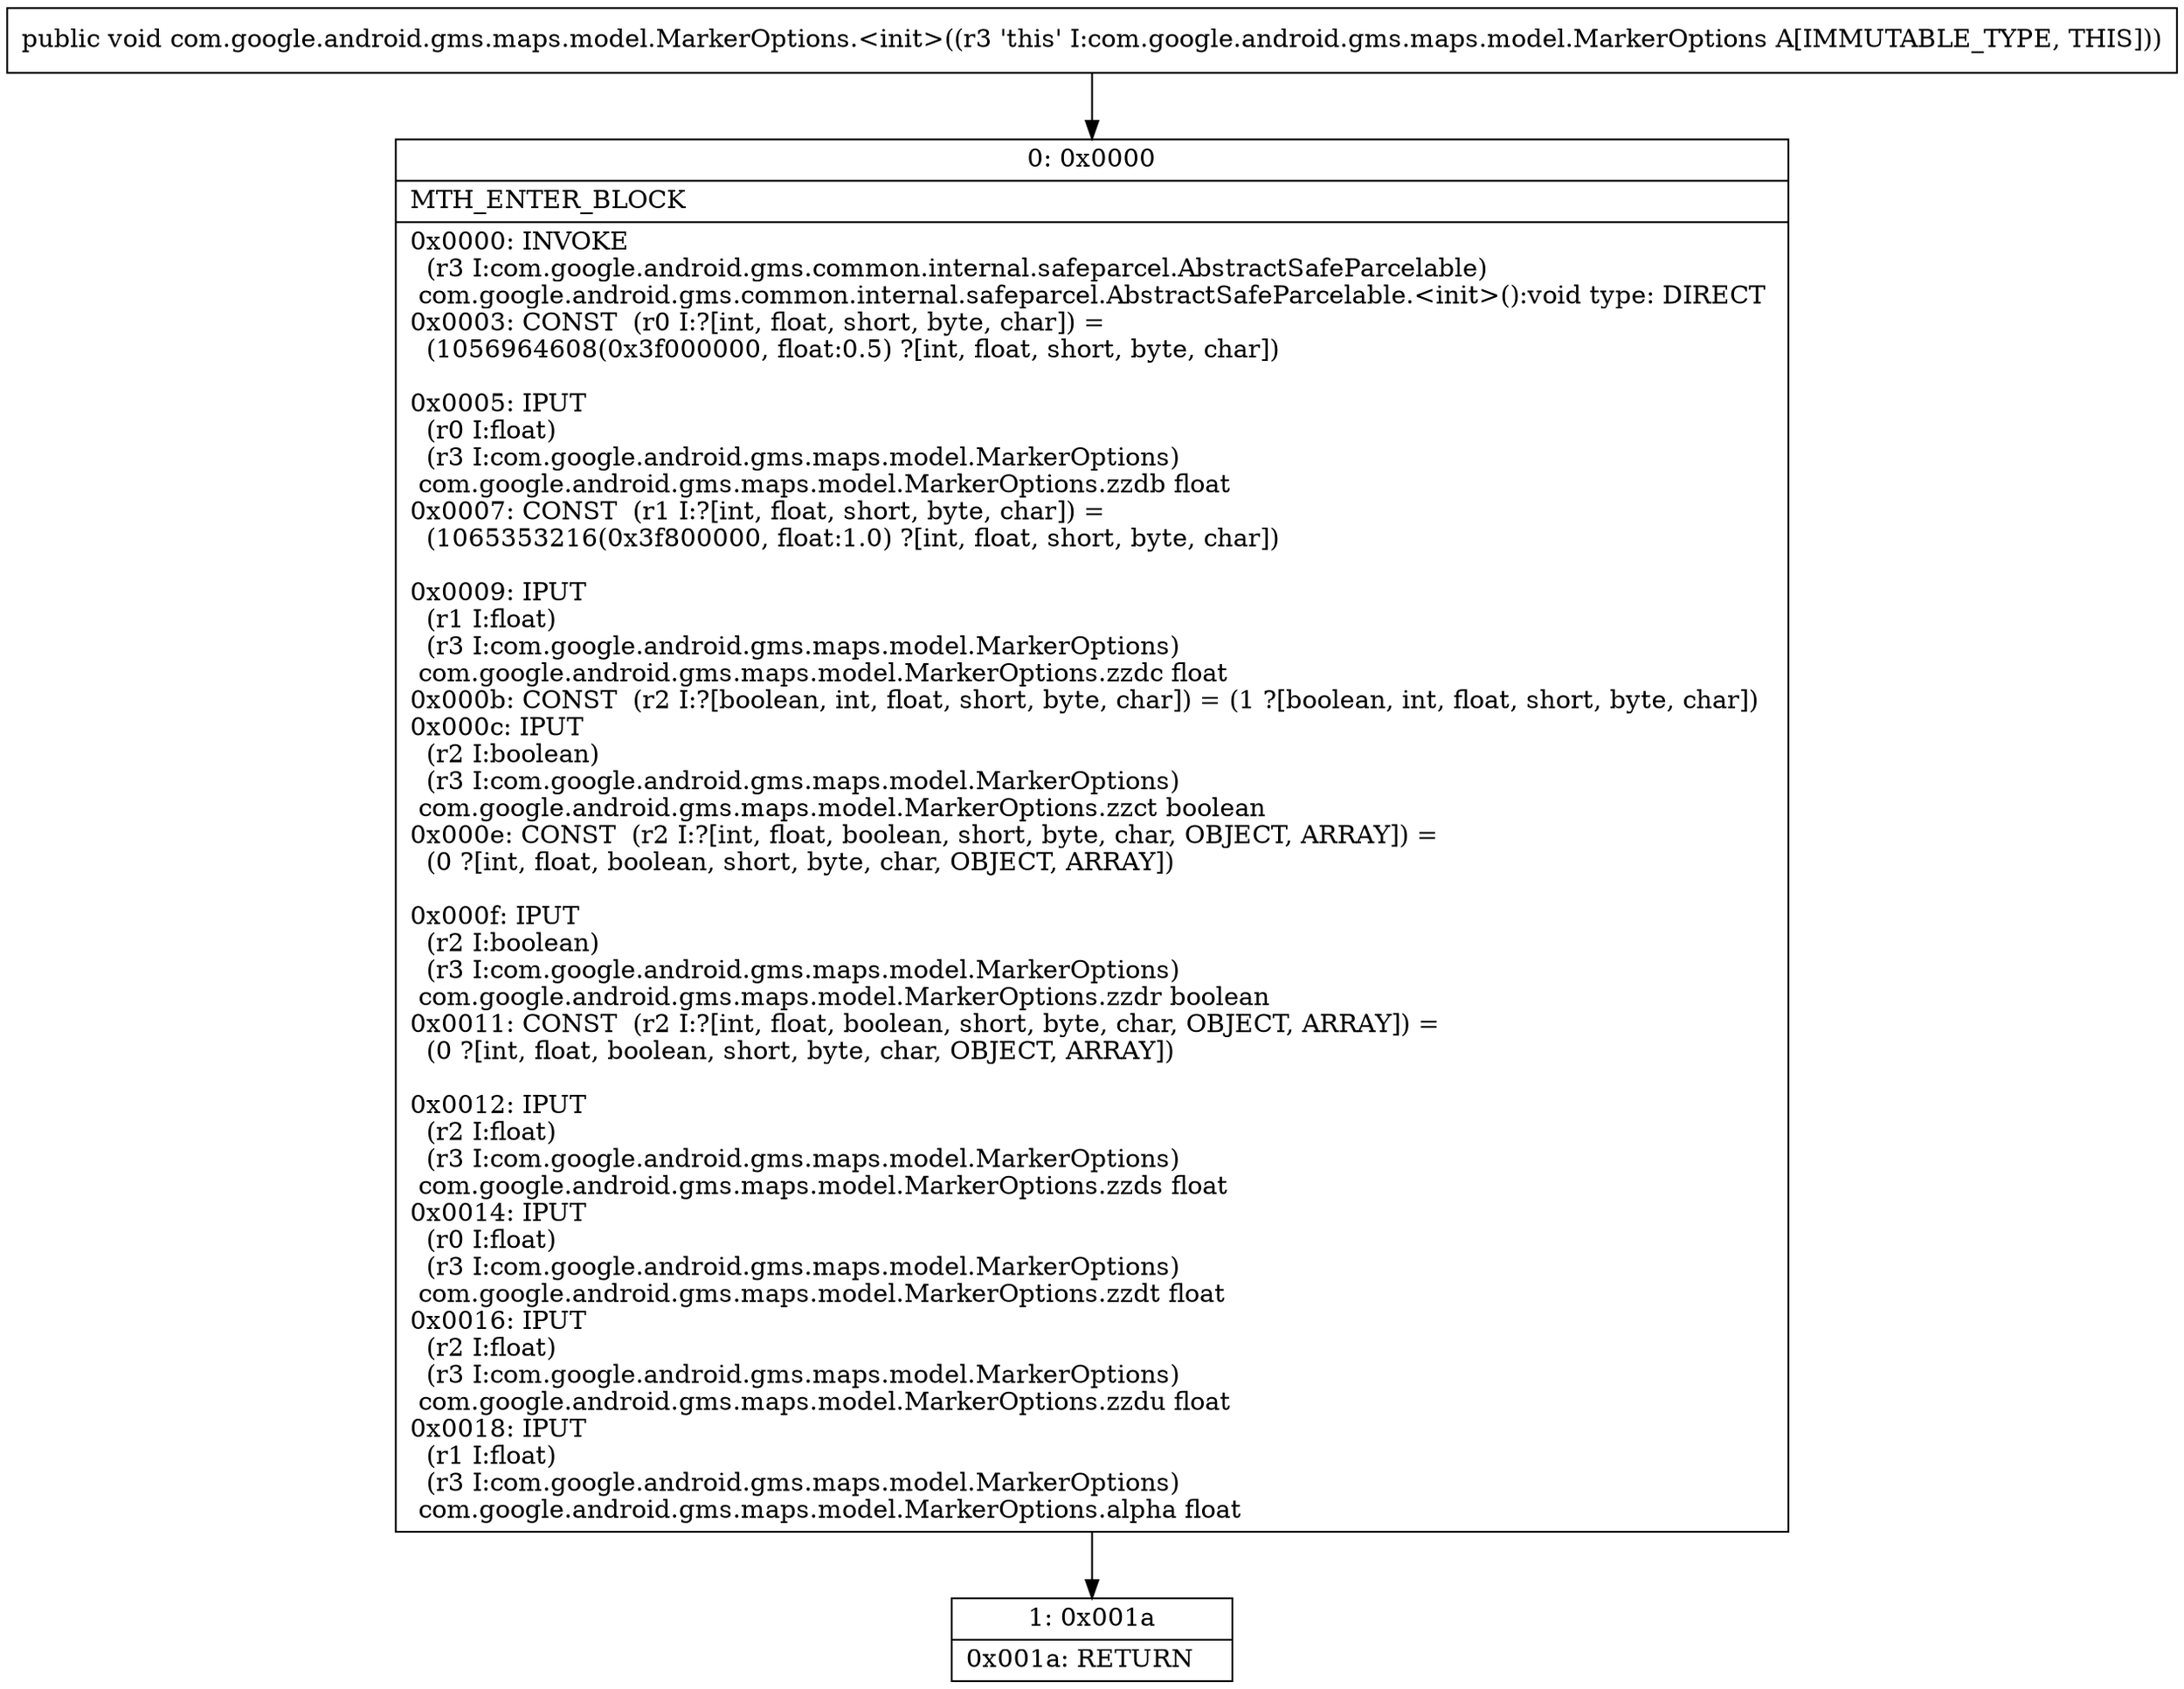 digraph "CFG forcom.google.android.gms.maps.model.MarkerOptions.\<init\>()V" {
Node_0 [shape=record,label="{0\:\ 0x0000|MTH_ENTER_BLOCK\l|0x0000: INVOKE  \l  (r3 I:com.google.android.gms.common.internal.safeparcel.AbstractSafeParcelable)\l com.google.android.gms.common.internal.safeparcel.AbstractSafeParcelable.\<init\>():void type: DIRECT \l0x0003: CONST  (r0 I:?[int, float, short, byte, char]) = \l  (1056964608(0x3f000000, float:0.5) ?[int, float, short, byte, char])\l \l0x0005: IPUT  \l  (r0 I:float)\l  (r3 I:com.google.android.gms.maps.model.MarkerOptions)\l com.google.android.gms.maps.model.MarkerOptions.zzdb float \l0x0007: CONST  (r1 I:?[int, float, short, byte, char]) = \l  (1065353216(0x3f800000, float:1.0) ?[int, float, short, byte, char])\l \l0x0009: IPUT  \l  (r1 I:float)\l  (r3 I:com.google.android.gms.maps.model.MarkerOptions)\l com.google.android.gms.maps.model.MarkerOptions.zzdc float \l0x000b: CONST  (r2 I:?[boolean, int, float, short, byte, char]) = (1 ?[boolean, int, float, short, byte, char]) \l0x000c: IPUT  \l  (r2 I:boolean)\l  (r3 I:com.google.android.gms.maps.model.MarkerOptions)\l com.google.android.gms.maps.model.MarkerOptions.zzct boolean \l0x000e: CONST  (r2 I:?[int, float, boolean, short, byte, char, OBJECT, ARRAY]) = \l  (0 ?[int, float, boolean, short, byte, char, OBJECT, ARRAY])\l \l0x000f: IPUT  \l  (r2 I:boolean)\l  (r3 I:com.google.android.gms.maps.model.MarkerOptions)\l com.google.android.gms.maps.model.MarkerOptions.zzdr boolean \l0x0011: CONST  (r2 I:?[int, float, boolean, short, byte, char, OBJECT, ARRAY]) = \l  (0 ?[int, float, boolean, short, byte, char, OBJECT, ARRAY])\l \l0x0012: IPUT  \l  (r2 I:float)\l  (r3 I:com.google.android.gms.maps.model.MarkerOptions)\l com.google.android.gms.maps.model.MarkerOptions.zzds float \l0x0014: IPUT  \l  (r0 I:float)\l  (r3 I:com.google.android.gms.maps.model.MarkerOptions)\l com.google.android.gms.maps.model.MarkerOptions.zzdt float \l0x0016: IPUT  \l  (r2 I:float)\l  (r3 I:com.google.android.gms.maps.model.MarkerOptions)\l com.google.android.gms.maps.model.MarkerOptions.zzdu float \l0x0018: IPUT  \l  (r1 I:float)\l  (r3 I:com.google.android.gms.maps.model.MarkerOptions)\l com.google.android.gms.maps.model.MarkerOptions.alpha float \l}"];
Node_1 [shape=record,label="{1\:\ 0x001a|0x001a: RETURN   \l}"];
MethodNode[shape=record,label="{public void com.google.android.gms.maps.model.MarkerOptions.\<init\>((r3 'this' I:com.google.android.gms.maps.model.MarkerOptions A[IMMUTABLE_TYPE, THIS])) }"];
MethodNode -> Node_0;
Node_0 -> Node_1;
}

